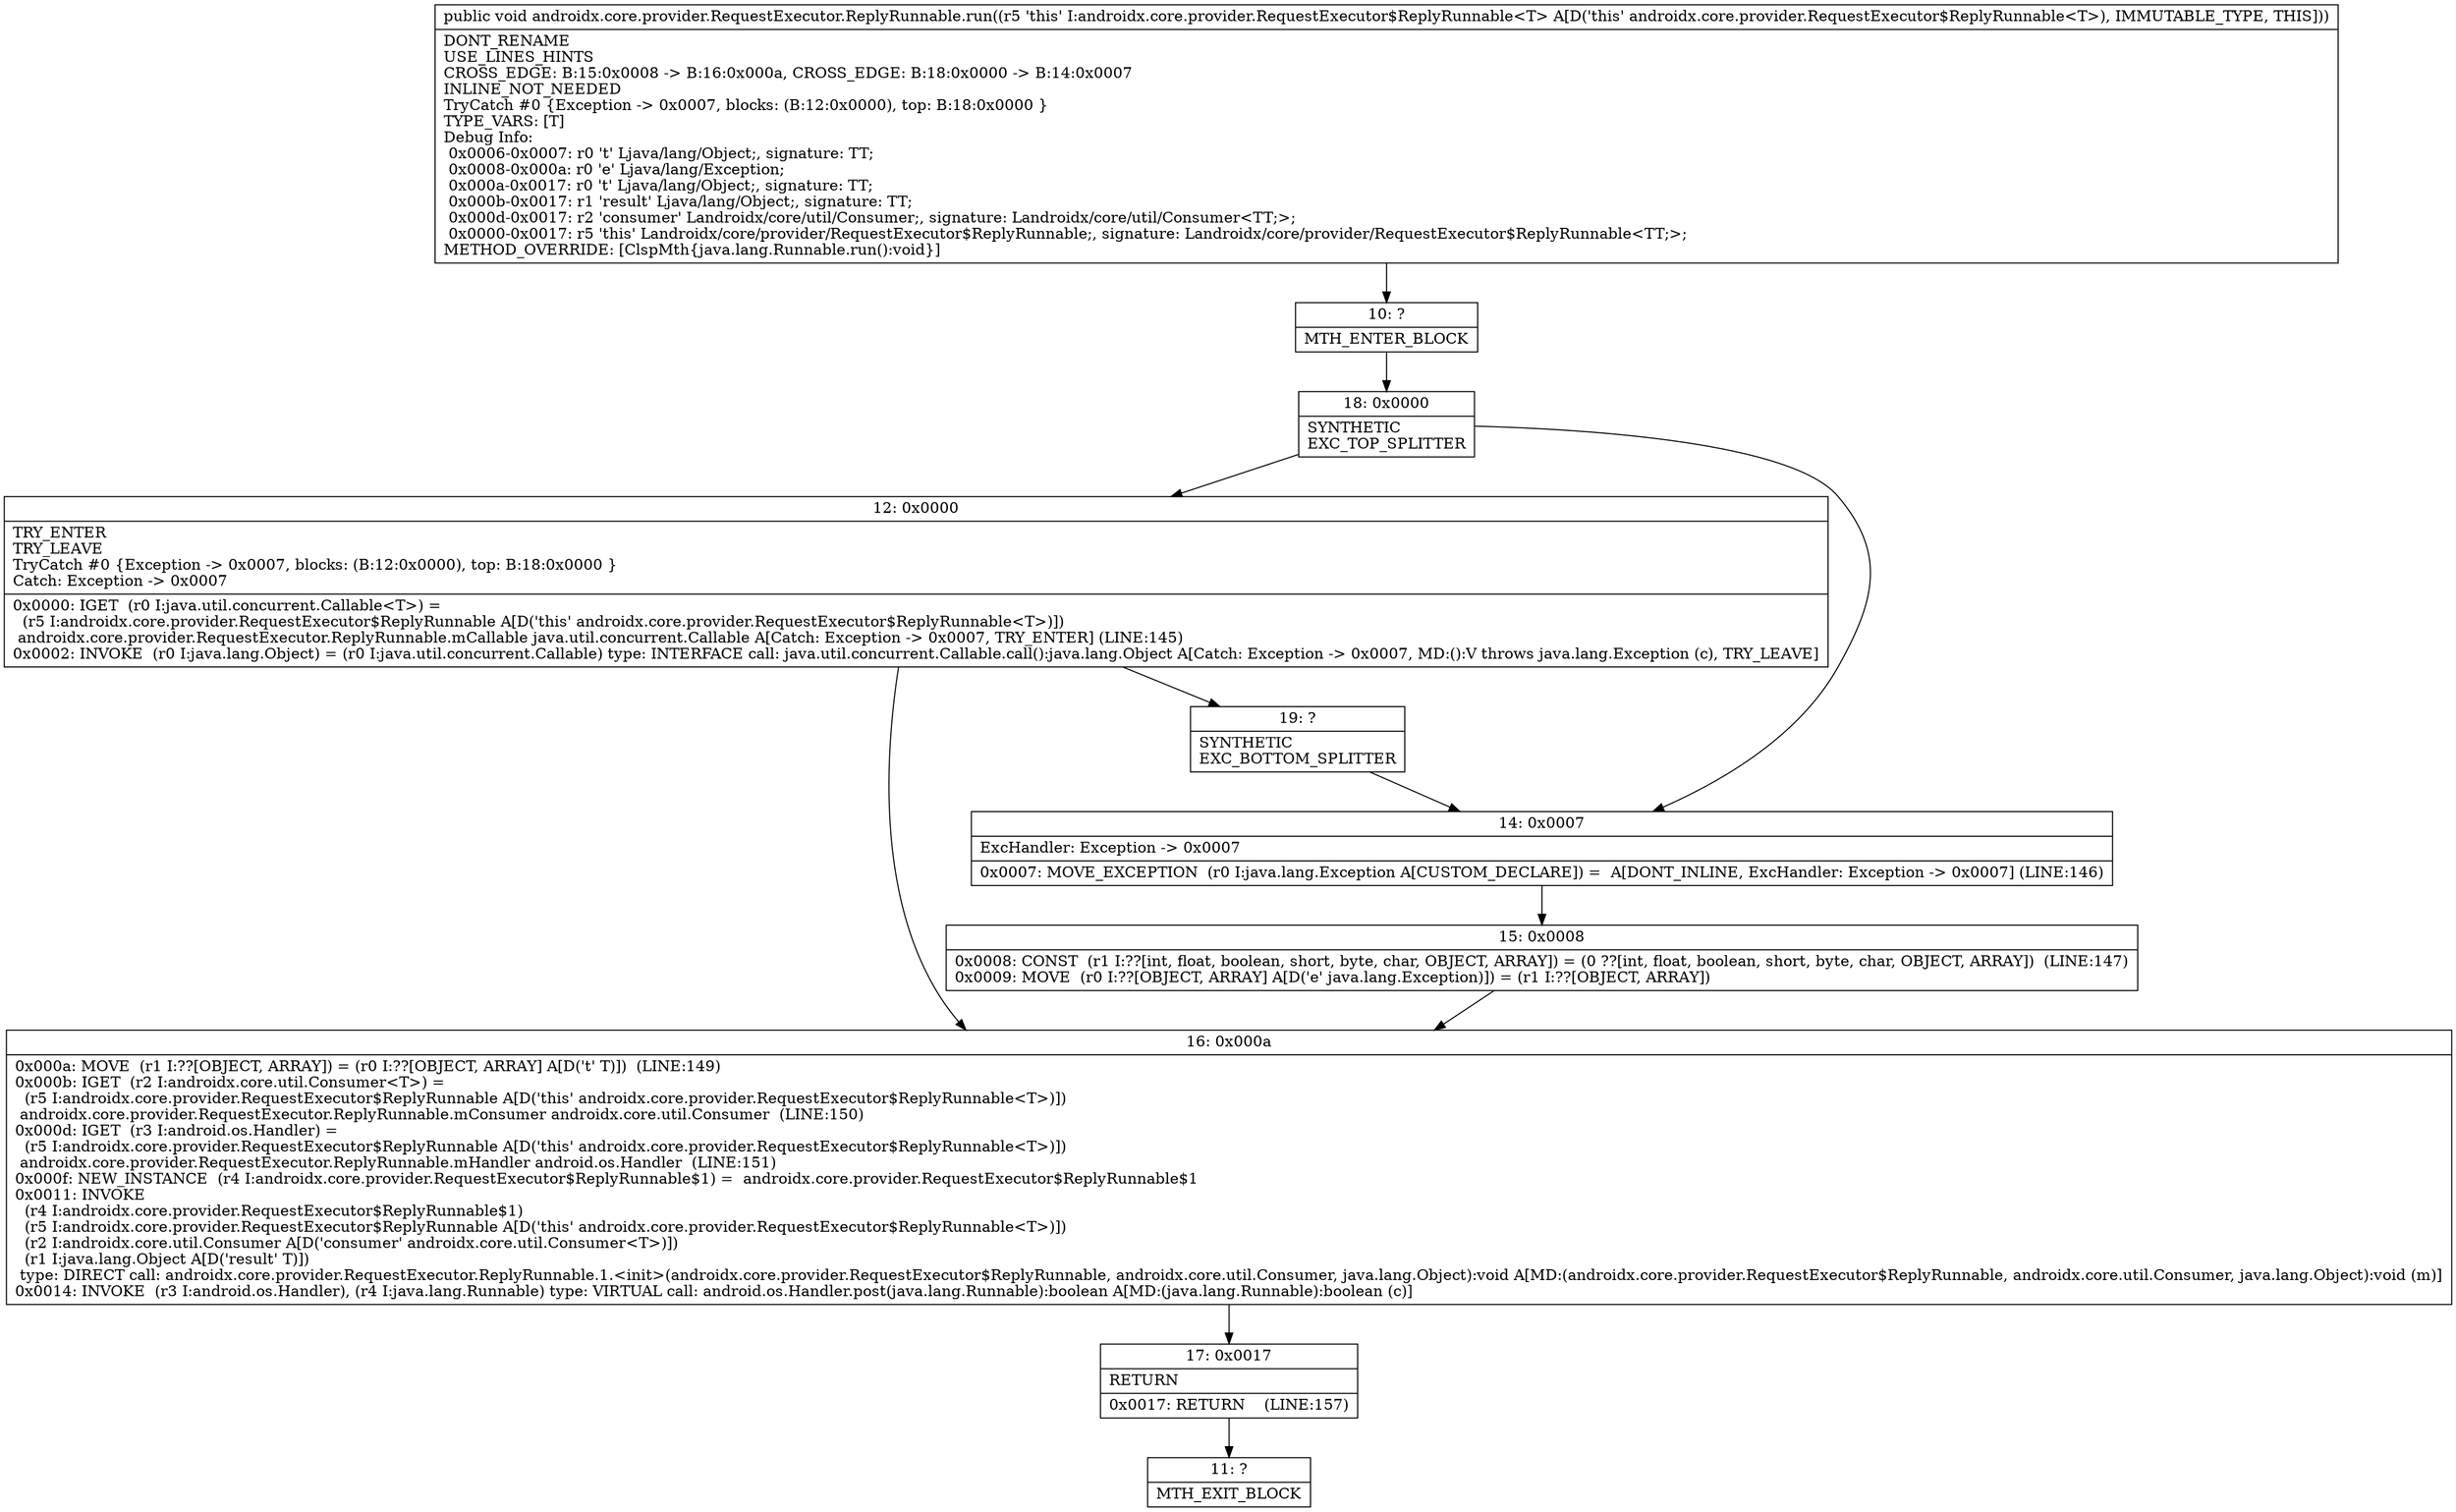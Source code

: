 digraph "CFG forandroidx.core.provider.RequestExecutor.ReplyRunnable.run()V" {
Node_10 [shape=record,label="{10\:\ ?|MTH_ENTER_BLOCK\l}"];
Node_18 [shape=record,label="{18\:\ 0x0000|SYNTHETIC\lEXC_TOP_SPLITTER\l}"];
Node_12 [shape=record,label="{12\:\ 0x0000|TRY_ENTER\lTRY_LEAVE\lTryCatch #0 \{Exception \-\> 0x0007, blocks: (B:12:0x0000), top: B:18:0x0000 \}\lCatch: Exception \-\> 0x0007\l|0x0000: IGET  (r0 I:java.util.concurrent.Callable\<T\>) = \l  (r5 I:androidx.core.provider.RequestExecutor$ReplyRunnable A[D('this' androidx.core.provider.RequestExecutor$ReplyRunnable\<T\>)])\l androidx.core.provider.RequestExecutor.ReplyRunnable.mCallable java.util.concurrent.Callable A[Catch: Exception \-\> 0x0007, TRY_ENTER] (LINE:145)\l0x0002: INVOKE  (r0 I:java.lang.Object) = (r0 I:java.util.concurrent.Callable) type: INTERFACE call: java.util.concurrent.Callable.call():java.lang.Object A[Catch: Exception \-\> 0x0007, MD:():V throws java.lang.Exception (c), TRY_LEAVE]\l}"];
Node_16 [shape=record,label="{16\:\ 0x000a|0x000a: MOVE  (r1 I:??[OBJECT, ARRAY]) = (r0 I:??[OBJECT, ARRAY] A[D('t' T)])  (LINE:149)\l0x000b: IGET  (r2 I:androidx.core.util.Consumer\<T\>) = \l  (r5 I:androidx.core.provider.RequestExecutor$ReplyRunnable A[D('this' androidx.core.provider.RequestExecutor$ReplyRunnable\<T\>)])\l androidx.core.provider.RequestExecutor.ReplyRunnable.mConsumer androidx.core.util.Consumer  (LINE:150)\l0x000d: IGET  (r3 I:android.os.Handler) = \l  (r5 I:androidx.core.provider.RequestExecutor$ReplyRunnable A[D('this' androidx.core.provider.RequestExecutor$ReplyRunnable\<T\>)])\l androidx.core.provider.RequestExecutor.ReplyRunnable.mHandler android.os.Handler  (LINE:151)\l0x000f: NEW_INSTANCE  (r4 I:androidx.core.provider.RequestExecutor$ReplyRunnable$1) =  androidx.core.provider.RequestExecutor$ReplyRunnable$1 \l0x0011: INVOKE  \l  (r4 I:androidx.core.provider.RequestExecutor$ReplyRunnable$1)\l  (r5 I:androidx.core.provider.RequestExecutor$ReplyRunnable A[D('this' androidx.core.provider.RequestExecutor$ReplyRunnable\<T\>)])\l  (r2 I:androidx.core.util.Consumer A[D('consumer' androidx.core.util.Consumer\<T\>)])\l  (r1 I:java.lang.Object A[D('result' T)])\l type: DIRECT call: androidx.core.provider.RequestExecutor.ReplyRunnable.1.\<init\>(androidx.core.provider.RequestExecutor$ReplyRunnable, androidx.core.util.Consumer, java.lang.Object):void A[MD:(androidx.core.provider.RequestExecutor$ReplyRunnable, androidx.core.util.Consumer, java.lang.Object):void (m)]\l0x0014: INVOKE  (r3 I:android.os.Handler), (r4 I:java.lang.Runnable) type: VIRTUAL call: android.os.Handler.post(java.lang.Runnable):boolean A[MD:(java.lang.Runnable):boolean (c)]\l}"];
Node_17 [shape=record,label="{17\:\ 0x0017|RETURN\l|0x0017: RETURN    (LINE:157)\l}"];
Node_11 [shape=record,label="{11\:\ ?|MTH_EXIT_BLOCK\l}"];
Node_19 [shape=record,label="{19\:\ ?|SYNTHETIC\lEXC_BOTTOM_SPLITTER\l}"];
Node_14 [shape=record,label="{14\:\ 0x0007|ExcHandler: Exception \-\> 0x0007\l|0x0007: MOVE_EXCEPTION  (r0 I:java.lang.Exception A[CUSTOM_DECLARE]) =  A[DONT_INLINE, ExcHandler: Exception \-\> 0x0007] (LINE:146)\l}"];
Node_15 [shape=record,label="{15\:\ 0x0008|0x0008: CONST  (r1 I:??[int, float, boolean, short, byte, char, OBJECT, ARRAY]) = (0 ??[int, float, boolean, short, byte, char, OBJECT, ARRAY])  (LINE:147)\l0x0009: MOVE  (r0 I:??[OBJECT, ARRAY] A[D('e' java.lang.Exception)]) = (r1 I:??[OBJECT, ARRAY]) \l}"];
MethodNode[shape=record,label="{public void androidx.core.provider.RequestExecutor.ReplyRunnable.run((r5 'this' I:androidx.core.provider.RequestExecutor$ReplyRunnable\<T\> A[D('this' androidx.core.provider.RequestExecutor$ReplyRunnable\<T\>), IMMUTABLE_TYPE, THIS]))  | DONT_RENAME\lUSE_LINES_HINTS\lCROSS_EDGE: B:15:0x0008 \-\> B:16:0x000a, CROSS_EDGE: B:18:0x0000 \-\> B:14:0x0007\lINLINE_NOT_NEEDED\lTryCatch #0 \{Exception \-\> 0x0007, blocks: (B:12:0x0000), top: B:18:0x0000 \}\lTYPE_VARS: [T]\lDebug Info:\l  0x0006\-0x0007: r0 't' Ljava\/lang\/Object;, signature: TT;\l  0x0008\-0x000a: r0 'e' Ljava\/lang\/Exception;\l  0x000a\-0x0017: r0 't' Ljava\/lang\/Object;, signature: TT;\l  0x000b\-0x0017: r1 'result' Ljava\/lang\/Object;, signature: TT;\l  0x000d\-0x0017: r2 'consumer' Landroidx\/core\/util\/Consumer;, signature: Landroidx\/core\/util\/Consumer\<TT;\>;\l  0x0000\-0x0017: r5 'this' Landroidx\/core\/provider\/RequestExecutor$ReplyRunnable;, signature: Landroidx\/core\/provider\/RequestExecutor$ReplyRunnable\<TT;\>;\lMETHOD_OVERRIDE: [ClspMth\{java.lang.Runnable.run():void\}]\l}"];
MethodNode -> Node_10;Node_10 -> Node_18;
Node_18 -> Node_12;
Node_18 -> Node_14;
Node_12 -> Node_16;
Node_12 -> Node_19;
Node_16 -> Node_17;
Node_17 -> Node_11;
Node_19 -> Node_14;
Node_14 -> Node_15;
Node_15 -> Node_16;
}

